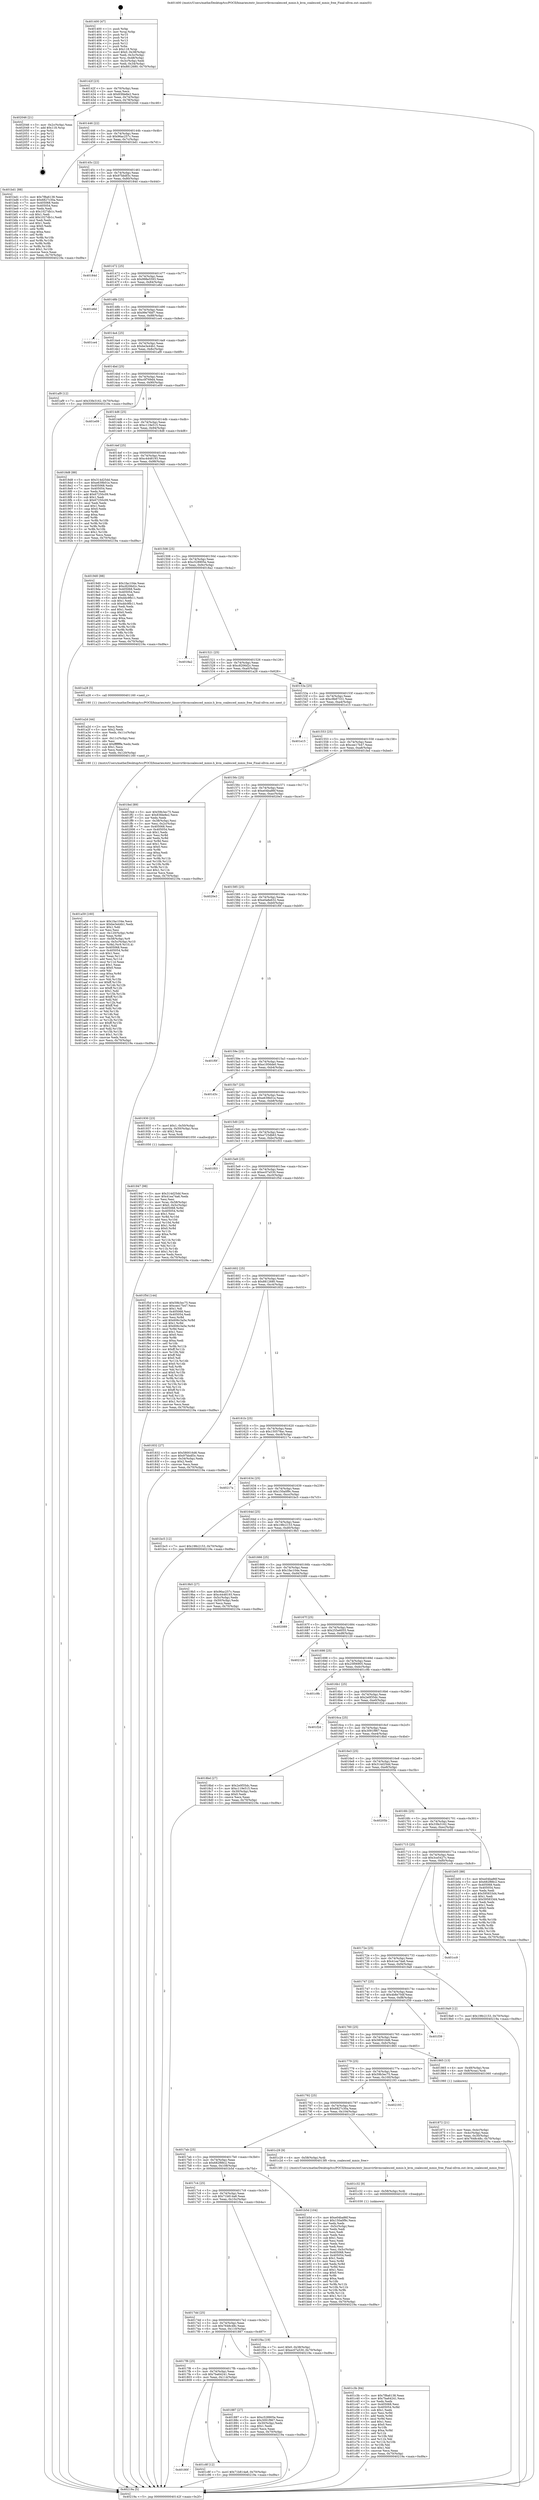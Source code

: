 digraph "0x401400" {
  label = "0x401400 (/mnt/c/Users/mathe/Desktop/tcc/POCII/binaries/extr_linuxvirtkvmcoalesced_mmio.h_kvm_coalesced_mmio_free_Final-ollvm.out::main(0))"
  labelloc = "t"
  node[shape=record]

  Entry [label="",width=0.3,height=0.3,shape=circle,fillcolor=black,style=filled]
  "0x40142f" [label="{
     0x40142f [23]\l
     | [instrs]\l
     &nbsp;&nbsp;0x40142f \<+3\>: mov -0x70(%rbp),%eax\l
     &nbsp;&nbsp;0x401432 \<+2\>: mov %eax,%ecx\l
     &nbsp;&nbsp;0x401434 \<+6\>: sub $0x83fde8e2,%ecx\l
     &nbsp;&nbsp;0x40143a \<+3\>: mov %eax,-0x74(%rbp)\l
     &nbsp;&nbsp;0x40143d \<+3\>: mov %ecx,-0x78(%rbp)\l
     &nbsp;&nbsp;0x401440 \<+6\>: je 0000000000402046 \<main+0xc46\>\l
  }"]
  "0x402046" [label="{
     0x402046 [21]\l
     | [instrs]\l
     &nbsp;&nbsp;0x402046 \<+3\>: mov -0x2c(%rbp),%eax\l
     &nbsp;&nbsp;0x402049 \<+7\>: add $0x118,%rsp\l
     &nbsp;&nbsp;0x402050 \<+1\>: pop %rbx\l
     &nbsp;&nbsp;0x402051 \<+2\>: pop %r12\l
     &nbsp;&nbsp;0x402053 \<+2\>: pop %r13\l
     &nbsp;&nbsp;0x402055 \<+2\>: pop %r14\l
     &nbsp;&nbsp;0x402057 \<+2\>: pop %r15\l
     &nbsp;&nbsp;0x402059 \<+1\>: pop %rbp\l
     &nbsp;&nbsp;0x40205a \<+1\>: ret\l
  }"]
  "0x401446" [label="{
     0x401446 [22]\l
     | [instrs]\l
     &nbsp;&nbsp;0x401446 \<+5\>: jmp 000000000040144b \<main+0x4b\>\l
     &nbsp;&nbsp;0x40144b \<+3\>: mov -0x74(%rbp),%eax\l
     &nbsp;&nbsp;0x40144e \<+5\>: sub $0x96ac257c,%eax\l
     &nbsp;&nbsp;0x401453 \<+3\>: mov %eax,-0x7c(%rbp)\l
     &nbsp;&nbsp;0x401456 \<+6\>: je 0000000000401bd1 \<main+0x7d1\>\l
  }"]
  Exit [label="",width=0.3,height=0.3,shape=circle,fillcolor=black,style=filled,peripheries=2]
  "0x401bd1" [label="{
     0x401bd1 [88]\l
     | [instrs]\l
     &nbsp;&nbsp;0x401bd1 \<+5\>: mov $0x7f8a6138,%eax\l
     &nbsp;&nbsp;0x401bd6 \<+5\>: mov $0x6827c30a,%ecx\l
     &nbsp;&nbsp;0x401bdb \<+7\>: mov 0x405068,%edx\l
     &nbsp;&nbsp;0x401be2 \<+7\>: mov 0x405054,%esi\l
     &nbsp;&nbsp;0x401be9 \<+2\>: mov %edx,%edi\l
     &nbsp;&nbsp;0x401beb \<+6\>: sub $0x1027db1c,%edi\l
     &nbsp;&nbsp;0x401bf1 \<+3\>: sub $0x1,%edi\l
     &nbsp;&nbsp;0x401bf4 \<+6\>: add $0x1027db1c,%edi\l
     &nbsp;&nbsp;0x401bfa \<+3\>: imul %edi,%edx\l
     &nbsp;&nbsp;0x401bfd \<+3\>: and $0x1,%edx\l
     &nbsp;&nbsp;0x401c00 \<+3\>: cmp $0x0,%edx\l
     &nbsp;&nbsp;0x401c03 \<+4\>: sete %r8b\l
     &nbsp;&nbsp;0x401c07 \<+3\>: cmp $0xa,%esi\l
     &nbsp;&nbsp;0x401c0a \<+4\>: setl %r9b\l
     &nbsp;&nbsp;0x401c0e \<+3\>: mov %r8b,%r10b\l
     &nbsp;&nbsp;0x401c11 \<+3\>: and %r9b,%r10b\l
     &nbsp;&nbsp;0x401c14 \<+3\>: xor %r9b,%r8b\l
     &nbsp;&nbsp;0x401c17 \<+3\>: or %r8b,%r10b\l
     &nbsp;&nbsp;0x401c1a \<+4\>: test $0x1,%r10b\l
     &nbsp;&nbsp;0x401c1e \<+3\>: cmovne %ecx,%eax\l
     &nbsp;&nbsp;0x401c21 \<+3\>: mov %eax,-0x70(%rbp)\l
     &nbsp;&nbsp;0x401c24 \<+5\>: jmp 000000000040219a \<main+0xd9a\>\l
  }"]
  "0x40145c" [label="{
     0x40145c [22]\l
     | [instrs]\l
     &nbsp;&nbsp;0x40145c \<+5\>: jmp 0000000000401461 \<main+0x61\>\l
     &nbsp;&nbsp;0x401461 \<+3\>: mov -0x74(%rbp),%eax\l
     &nbsp;&nbsp;0x401464 \<+5\>: sub $0x97bbdf3c,%eax\l
     &nbsp;&nbsp;0x401469 \<+3\>: mov %eax,-0x80(%rbp)\l
     &nbsp;&nbsp;0x40146c \<+6\>: je 000000000040184d \<main+0x44d\>\l
  }"]
  "0x40180f" [label="{
     0x40180f\l
  }", style=dashed]
  "0x40184d" [label="{
     0x40184d\l
  }", style=dashed]
  "0x401472" [label="{
     0x401472 [25]\l
     | [instrs]\l
     &nbsp;&nbsp;0x401472 \<+5\>: jmp 0000000000401477 \<main+0x77\>\l
     &nbsp;&nbsp;0x401477 \<+3\>: mov -0x74(%rbp),%eax\l
     &nbsp;&nbsp;0x40147a \<+5\>: sub $0x998e5593,%eax\l
     &nbsp;&nbsp;0x40147f \<+6\>: mov %eax,-0x84(%rbp)\l
     &nbsp;&nbsp;0x401485 \<+6\>: je 0000000000401e6d \<main+0xa6d\>\l
  }"]
  "0x401c8f" [label="{
     0x401c8f [12]\l
     | [instrs]\l
     &nbsp;&nbsp;0x401c8f \<+7\>: movl $0x71b814a8,-0x70(%rbp)\l
     &nbsp;&nbsp;0x401c96 \<+5\>: jmp 000000000040219a \<main+0xd9a\>\l
  }"]
  "0x401e6d" [label="{
     0x401e6d\l
  }", style=dashed]
  "0x40148b" [label="{
     0x40148b [25]\l
     | [instrs]\l
     &nbsp;&nbsp;0x40148b \<+5\>: jmp 0000000000401490 \<main+0x90\>\l
     &nbsp;&nbsp;0x401490 \<+3\>: mov -0x74(%rbp),%eax\l
     &nbsp;&nbsp;0x401493 \<+5\>: sub $0x99e76bf7,%eax\l
     &nbsp;&nbsp;0x401498 \<+6\>: mov %eax,-0x88(%rbp)\l
     &nbsp;&nbsp;0x40149e \<+6\>: je 0000000000401ce4 \<main+0x8e4\>\l
  }"]
  "0x401c3b" [label="{
     0x401c3b [84]\l
     | [instrs]\l
     &nbsp;&nbsp;0x401c3b \<+5\>: mov $0x7f8a6138,%eax\l
     &nbsp;&nbsp;0x401c40 \<+5\>: mov $0x7ba64241,%ecx\l
     &nbsp;&nbsp;0x401c45 \<+2\>: xor %edx,%edx\l
     &nbsp;&nbsp;0x401c47 \<+7\>: mov 0x405068,%esi\l
     &nbsp;&nbsp;0x401c4e \<+8\>: mov 0x405054,%r8d\l
     &nbsp;&nbsp;0x401c56 \<+3\>: sub $0x1,%edx\l
     &nbsp;&nbsp;0x401c59 \<+3\>: mov %esi,%r9d\l
     &nbsp;&nbsp;0x401c5c \<+3\>: add %edx,%r9d\l
     &nbsp;&nbsp;0x401c5f \<+4\>: imul %r9d,%esi\l
     &nbsp;&nbsp;0x401c63 \<+3\>: and $0x1,%esi\l
     &nbsp;&nbsp;0x401c66 \<+3\>: cmp $0x0,%esi\l
     &nbsp;&nbsp;0x401c69 \<+4\>: sete %r10b\l
     &nbsp;&nbsp;0x401c6d \<+4\>: cmp $0xa,%r8d\l
     &nbsp;&nbsp;0x401c71 \<+4\>: setl %r11b\l
     &nbsp;&nbsp;0x401c75 \<+3\>: mov %r10b,%bl\l
     &nbsp;&nbsp;0x401c78 \<+3\>: and %r11b,%bl\l
     &nbsp;&nbsp;0x401c7b \<+3\>: xor %r11b,%r10b\l
     &nbsp;&nbsp;0x401c7e \<+3\>: or %r10b,%bl\l
     &nbsp;&nbsp;0x401c81 \<+3\>: test $0x1,%bl\l
     &nbsp;&nbsp;0x401c84 \<+3\>: cmovne %ecx,%eax\l
     &nbsp;&nbsp;0x401c87 \<+3\>: mov %eax,-0x70(%rbp)\l
     &nbsp;&nbsp;0x401c8a \<+5\>: jmp 000000000040219a \<main+0xd9a\>\l
  }"]
  "0x401ce4" [label="{
     0x401ce4\l
  }", style=dashed]
  "0x4014a4" [label="{
     0x4014a4 [25]\l
     | [instrs]\l
     &nbsp;&nbsp;0x4014a4 \<+5\>: jmp 00000000004014a9 \<main+0xa9\>\l
     &nbsp;&nbsp;0x4014a9 \<+3\>: mov -0x74(%rbp),%eax\l
     &nbsp;&nbsp;0x4014ac \<+5\>: sub $0xbe3e44b1,%eax\l
     &nbsp;&nbsp;0x4014b1 \<+6\>: mov %eax,-0x8c(%rbp)\l
     &nbsp;&nbsp;0x4014b7 \<+6\>: je 0000000000401af9 \<main+0x6f9\>\l
  }"]
  "0x401c32" [label="{
     0x401c32 [9]\l
     | [instrs]\l
     &nbsp;&nbsp;0x401c32 \<+4\>: mov -0x58(%rbp),%rdi\l
     &nbsp;&nbsp;0x401c36 \<+5\>: call 0000000000401030 \<free@plt\>\l
     | [calls]\l
     &nbsp;&nbsp;0x401030 \{1\} (unknown)\l
  }"]
  "0x401af9" [label="{
     0x401af9 [12]\l
     | [instrs]\l
     &nbsp;&nbsp;0x401af9 \<+7\>: movl $0x33fe3162,-0x70(%rbp)\l
     &nbsp;&nbsp;0x401b00 \<+5\>: jmp 000000000040219a \<main+0xd9a\>\l
  }"]
  "0x4014bd" [label="{
     0x4014bd [25]\l
     | [instrs]\l
     &nbsp;&nbsp;0x4014bd \<+5\>: jmp 00000000004014c2 \<main+0xc2\>\l
     &nbsp;&nbsp;0x4014c2 \<+3\>: mov -0x74(%rbp),%eax\l
     &nbsp;&nbsp;0x4014c5 \<+5\>: sub $0xc0f769d4,%eax\l
     &nbsp;&nbsp;0x4014ca \<+6\>: mov %eax,-0x90(%rbp)\l
     &nbsp;&nbsp;0x4014d0 \<+6\>: je 0000000000401e09 \<main+0xa09\>\l
  }"]
  "0x401a59" [label="{
     0x401a59 [160]\l
     | [instrs]\l
     &nbsp;&nbsp;0x401a59 \<+5\>: mov $0x1fac104e,%ecx\l
     &nbsp;&nbsp;0x401a5e \<+5\>: mov $0xbe3e44b1,%edx\l
     &nbsp;&nbsp;0x401a63 \<+3\>: mov $0x1,%dil\l
     &nbsp;&nbsp;0x401a66 \<+2\>: xor %esi,%esi\l
     &nbsp;&nbsp;0x401a68 \<+7\>: mov -0x120(%rbp),%r8d\l
     &nbsp;&nbsp;0x401a6f \<+4\>: imul %eax,%r8d\l
     &nbsp;&nbsp;0x401a73 \<+4\>: mov -0x58(%rbp),%r9\l
     &nbsp;&nbsp;0x401a77 \<+4\>: movslq -0x5c(%rbp),%r10\l
     &nbsp;&nbsp;0x401a7b \<+4\>: mov %r8d,(%r9,%r10,4)\l
     &nbsp;&nbsp;0x401a7f \<+7\>: mov 0x405068,%eax\l
     &nbsp;&nbsp;0x401a86 \<+8\>: mov 0x405054,%r8d\l
     &nbsp;&nbsp;0x401a8e \<+3\>: sub $0x1,%esi\l
     &nbsp;&nbsp;0x401a91 \<+3\>: mov %eax,%r11d\l
     &nbsp;&nbsp;0x401a94 \<+3\>: add %esi,%r11d\l
     &nbsp;&nbsp;0x401a97 \<+4\>: imul %r11d,%eax\l
     &nbsp;&nbsp;0x401a9b \<+3\>: and $0x1,%eax\l
     &nbsp;&nbsp;0x401a9e \<+3\>: cmp $0x0,%eax\l
     &nbsp;&nbsp;0x401aa1 \<+3\>: sete %bl\l
     &nbsp;&nbsp;0x401aa4 \<+4\>: cmp $0xa,%r8d\l
     &nbsp;&nbsp;0x401aa8 \<+4\>: setl %r14b\l
     &nbsp;&nbsp;0x401aac \<+3\>: mov %bl,%r15b\l
     &nbsp;&nbsp;0x401aaf \<+4\>: xor $0xff,%r15b\l
     &nbsp;&nbsp;0x401ab3 \<+3\>: mov %r14b,%r12b\l
     &nbsp;&nbsp;0x401ab6 \<+4\>: xor $0xff,%r12b\l
     &nbsp;&nbsp;0x401aba \<+4\>: xor $0x1,%dil\l
     &nbsp;&nbsp;0x401abe \<+3\>: mov %r15b,%r13b\l
     &nbsp;&nbsp;0x401ac1 \<+4\>: and $0xff,%r13b\l
     &nbsp;&nbsp;0x401ac5 \<+3\>: and %dil,%bl\l
     &nbsp;&nbsp;0x401ac8 \<+3\>: mov %r12b,%al\l
     &nbsp;&nbsp;0x401acb \<+2\>: and $0xff,%al\l
     &nbsp;&nbsp;0x401acd \<+3\>: and %dil,%r14b\l
     &nbsp;&nbsp;0x401ad0 \<+3\>: or %bl,%r13b\l
     &nbsp;&nbsp;0x401ad3 \<+3\>: or %r14b,%al\l
     &nbsp;&nbsp;0x401ad6 \<+3\>: xor %al,%r13b\l
     &nbsp;&nbsp;0x401ad9 \<+3\>: or %r12b,%r15b\l
     &nbsp;&nbsp;0x401adc \<+4\>: xor $0xff,%r15b\l
     &nbsp;&nbsp;0x401ae0 \<+4\>: or $0x1,%dil\l
     &nbsp;&nbsp;0x401ae4 \<+3\>: and %dil,%r15b\l
     &nbsp;&nbsp;0x401ae7 \<+3\>: or %r15b,%r13b\l
     &nbsp;&nbsp;0x401aea \<+4\>: test $0x1,%r13b\l
     &nbsp;&nbsp;0x401aee \<+3\>: cmovne %edx,%ecx\l
     &nbsp;&nbsp;0x401af1 \<+3\>: mov %ecx,-0x70(%rbp)\l
     &nbsp;&nbsp;0x401af4 \<+5\>: jmp 000000000040219a \<main+0xd9a\>\l
  }"]
  "0x401e09" [label="{
     0x401e09\l
  }", style=dashed]
  "0x4014d6" [label="{
     0x4014d6 [25]\l
     | [instrs]\l
     &nbsp;&nbsp;0x4014d6 \<+5\>: jmp 00000000004014db \<main+0xdb\>\l
     &nbsp;&nbsp;0x4014db \<+3\>: mov -0x74(%rbp),%eax\l
     &nbsp;&nbsp;0x4014de \<+5\>: sub $0xc119e515,%eax\l
     &nbsp;&nbsp;0x4014e3 \<+6\>: mov %eax,-0x94(%rbp)\l
     &nbsp;&nbsp;0x4014e9 \<+6\>: je 00000000004018d8 \<main+0x4d8\>\l
  }"]
  "0x401a2d" [label="{
     0x401a2d [44]\l
     | [instrs]\l
     &nbsp;&nbsp;0x401a2d \<+2\>: xor %ecx,%ecx\l
     &nbsp;&nbsp;0x401a2f \<+5\>: mov $0x2,%edx\l
     &nbsp;&nbsp;0x401a34 \<+6\>: mov %edx,-0x11c(%rbp)\l
     &nbsp;&nbsp;0x401a3a \<+1\>: cltd\l
     &nbsp;&nbsp;0x401a3b \<+6\>: mov -0x11c(%rbp),%esi\l
     &nbsp;&nbsp;0x401a41 \<+2\>: idiv %esi\l
     &nbsp;&nbsp;0x401a43 \<+6\>: imul $0xfffffffe,%edx,%edx\l
     &nbsp;&nbsp;0x401a49 \<+3\>: sub $0x1,%ecx\l
     &nbsp;&nbsp;0x401a4c \<+2\>: sub %ecx,%edx\l
     &nbsp;&nbsp;0x401a4e \<+6\>: mov %edx,-0x120(%rbp)\l
     &nbsp;&nbsp;0x401a54 \<+5\>: call 0000000000401160 \<next_i\>\l
     | [calls]\l
     &nbsp;&nbsp;0x401160 \{1\} (/mnt/c/Users/mathe/Desktop/tcc/POCII/binaries/extr_linuxvirtkvmcoalesced_mmio.h_kvm_coalesced_mmio_free_Final-ollvm.out::next_i)\l
  }"]
  "0x4018d8" [label="{
     0x4018d8 [88]\l
     | [instrs]\l
     &nbsp;&nbsp;0x4018d8 \<+5\>: mov $0x314d25dd,%eax\l
     &nbsp;&nbsp;0x4018dd \<+5\>: mov $0xe639b01e,%ecx\l
     &nbsp;&nbsp;0x4018e2 \<+7\>: mov 0x405068,%edx\l
     &nbsp;&nbsp;0x4018e9 \<+7\>: mov 0x405054,%esi\l
     &nbsp;&nbsp;0x4018f0 \<+2\>: mov %edx,%edi\l
     &nbsp;&nbsp;0x4018f2 \<+6\>: add $0x67250c09,%edi\l
     &nbsp;&nbsp;0x4018f8 \<+3\>: sub $0x1,%edi\l
     &nbsp;&nbsp;0x4018fb \<+6\>: sub $0x67250c09,%edi\l
     &nbsp;&nbsp;0x401901 \<+3\>: imul %edi,%edx\l
     &nbsp;&nbsp;0x401904 \<+3\>: and $0x1,%edx\l
     &nbsp;&nbsp;0x401907 \<+3\>: cmp $0x0,%edx\l
     &nbsp;&nbsp;0x40190a \<+4\>: sete %r8b\l
     &nbsp;&nbsp;0x40190e \<+3\>: cmp $0xa,%esi\l
     &nbsp;&nbsp;0x401911 \<+4\>: setl %r9b\l
     &nbsp;&nbsp;0x401915 \<+3\>: mov %r8b,%r10b\l
     &nbsp;&nbsp;0x401918 \<+3\>: and %r9b,%r10b\l
     &nbsp;&nbsp;0x40191b \<+3\>: xor %r9b,%r8b\l
     &nbsp;&nbsp;0x40191e \<+3\>: or %r8b,%r10b\l
     &nbsp;&nbsp;0x401921 \<+4\>: test $0x1,%r10b\l
     &nbsp;&nbsp;0x401925 \<+3\>: cmovne %ecx,%eax\l
     &nbsp;&nbsp;0x401928 \<+3\>: mov %eax,-0x70(%rbp)\l
     &nbsp;&nbsp;0x40192b \<+5\>: jmp 000000000040219a \<main+0xd9a\>\l
  }"]
  "0x4014ef" [label="{
     0x4014ef [25]\l
     | [instrs]\l
     &nbsp;&nbsp;0x4014ef \<+5\>: jmp 00000000004014f4 \<main+0xf4\>\l
     &nbsp;&nbsp;0x4014f4 \<+3\>: mov -0x74(%rbp),%eax\l
     &nbsp;&nbsp;0x4014f7 \<+5\>: sub $0xc4448193,%eax\l
     &nbsp;&nbsp;0x4014fc \<+6\>: mov %eax,-0x98(%rbp)\l
     &nbsp;&nbsp;0x401502 \<+6\>: je 00000000004019d0 \<main+0x5d0\>\l
  }"]
  "0x401947" [label="{
     0x401947 [98]\l
     | [instrs]\l
     &nbsp;&nbsp;0x401947 \<+5\>: mov $0x314d25dd,%ecx\l
     &nbsp;&nbsp;0x40194c \<+5\>: mov $0x41ea74a6,%edx\l
     &nbsp;&nbsp;0x401951 \<+2\>: xor %esi,%esi\l
     &nbsp;&nbsp;0x401953 \<+4\>: mov %rax,-0x58(%rbp)\l
     &nbsp;&nbsp;0x401957 \<+7\>: movl $0x0,-0x5c(%rbp)\l
     &nbsp;&nbsp;0x40195e \<+8\>: mov 0x405068,%r8d\l
     &nbsp;&nbsp;0x401966 \<+8\>: mov 0x405054,%r9d\l
     &nbsp;&nbsp;0x40196e \<+3\>: sub $0x1,%esi\l
     &nbsp;&nbsp;0x401971 \<+3\>: mov %r8d,%r10d\l
     &nbsp;&nbsp;0x401974 \<+3\>: add %esi,%r10d\l
     &nbsp;&nbsp;0x401977 \<+4\>: imul %r10d,%r8d\l
     &nbsp;&nbsp;0x40197b \<+4\>: and $0x1,%r8d\l
     &nbsp;&nbsp;0x40197f \<+4\>: cmp $0x0,%r8d\l
     &nbsp;&nbsp;0x401983 \<+4\>: sete %r11b\l
     &nbsp;&nbsp;0x401987 \<+4\>: cmp $0xa,%r9d\l
     &nbsp;&nbsp;0x40198b \<+3\>: setl %bl\l
     &nbsp;&nbsp;0x40198e \<+3\>: mov %r11b,%r14b\l
     &nbsp;&nbsp;0x401991 \<+3\>: and %bl,%r14b\l
     &nbsp;&nbsp;0x401994 \<+3\>: xor %bl,%r11b\l
     &nbsp;&nbsp;0x401997 \<+3\>: or %r11b,%r14b\l
     &nbsp;&nbsp;0x40199a \<+4\>: test $0x1,%r14b\l
     &nbsp;&nbsp;0x40199e \<+3\>: cmovne %edx,%ecx\l
     &nbsp;&nbsp;0x4019a1 \<+3\>: mov %ecx,-0x70(%rbp)\l
     &nbsp;&nbsp;0x4019a4 \<+5\>: jmp 000000000040219a \<main+0xd9a\>\l
  }"]
  "0x4019d0" [label="{
     0x4019d0 [88]\l
     | [instrs]\l
     &nbsp;&nbsp;0x4019d0 \<+5\>: mov $0x1fac104e,%eax\l
     &nbsp;&nbsp;0x4019d5 \<+5\>: mov $0xc8206d2c,%ecx\l
     &nbsp;&nbsp;0x4019da \<+7\>: mov 0x405068,%edx\l
     &nbsp;&nbsp;0x4019e1 \<+7\>: mov 0x405054,%esi\l
     &nbsp;&nbsp;0x4019e8 \<+2\>: mov %edx,%edi\l
     &nbsp;&nbsp;0x4019ea \<+6\>: add $0xddc9fb11,%edi\l
     &nbsp;&nbsp;0x4019f0 \<+3\>: sub $0x1,%edi\l
     &nbsp;&nbsp;0x4019f3 \<+6\>: sub $0xddc9fb11,%edi\l
     &nbsp;&nbsp;0x4019f9 \<+3\>: imul %edi,%edx\l
     &nbsp;&nbsp;0x4019fc \<+3\>: and $0x1,%edx\l
     &nbsp;&nbsp;0x4019ff \<+3\>: cmp $0x0,%edx\l
     &nbsp;&nbsp;0x401a02 \<+4\>: sete %r8b\l
     &nbsp;&nbsp;0x401a06 \<+3\>: cmp $0xa,%esi\l
     &nbsp;&nbsp;0x401a09 \<+4\>: setl %r9b\l
     &nbsp;&nbsp;0x401a0d \<+3\>: mov %r8b,%r10b\l
     &nbsp;&nbsp;0x401a10 \<+3\>: and %r9b,%r10b\l
     &nbsp;&nbsp;0x401a13 \<+3\>: xor %r9b,%r8b\l
     &nbsp;&nbsp;0x401a16 \<+3\>: or %r8b,%r10b\l
     &nbsp;&nbsp;0x401a19 \<+4\>: test $0x1,%r10b\l
     &nbsp;&nbsp;0x401a1d \<+3\>: cmovne %ecx,%eax\l
     &nbsp;&nbsp;0x401a20 \<+3\>: mov %eax,-0x70(%rbp)\l
     &nbsp;&nbsp;0x401a23 \<+5\>: jmp 000000000040219a \<main+0xd9a\>\l
  }"]
  "0x401508" [label="{
     0x401508 [25]\l
     | [instrs]\l
     &nbsp;&nbsp;0x401508 \<+5\>: jmp 000000000040150d \<main+0x10d\>\l
     &nbsp;&nbsp;0x40150d \<+3\>: mov -0x74(%rbp),%eax\l
     &nbsp;&nbsp;0x401510 \<+5\>: sub $0xc528905e,%eax\l
     &nbsp;&nbsp;0x401515 \<+6\>: mov %eax,-0x9c(%rbp)\l
     &nbsp;&nbsp;0x40151b \<+6\>: je 00000000004018a2 \<main+0x4a2\>\l
  }"]
  "0x4017f6" [label="{
     0x4017f6 [25]\l
     | [instrs]\l
     &nbsp;&nbsp;0x4017f6 \<+5\>: jmp 00000000004017fb \<main+0x3fb\>\l
     &nbsp;&nbsp;0x4017fb \<+3\>: mov -0x74(%rbp),%eax\l
     &nbsp;&nbsp;0x4017fe \<+5\>: sub $0x7ba64241,%eax\l
     &nbsp;&nbsp;0x401803 \<+6\>: mov %eax,-0x114(%rbp)\l
     &nbsp;&nbsp;0x401809 \<+6\>: je 0000000000401c8f \<main+0x88f\>\l
  }"]
  "0x4018a2" [label="{
     0x4018a2\l
  }", style=dashed]
  "0x401521" [label="{
     0x401521 [25]\l
     | [instrs]\l
     &nbsp;&nbsp;0x401521 \<+5\>: jmp 0000000000401526 \<main+0x126\>\l
     &nbsp;&nbsp;0x401526 \<+3\>: mov -0x74(%rbp),%eax\l
     &nbsp;&nbsp;0x401529 \<+5\>: sub $0xc8206d2c,%eax\l
     &nbsp;&nbsp;0x40152e \<+6\>: mov %eax,-0xa0(%rbp)\l
     &nbsp;&nbsp;0x401534 \<+6\>: je 0000000000401a28 \<main+0x628\>\l
  }"]
  "0x401887" [label="{
     0x401887 [27]\l
     | [instrs]\l
     &nbsp;&nbsp;0x401887 \<+5\>: mov $0xc528905e,%eax\l
     &nbsp;&nbsp;0x40188c \<+5\>: mov $0x3091f967,%ecx\l
     &nbsp;&nbsp;0x401891 \<+3\>: mov -0x30(%rbp),%edx\l
     &nbsp;&nbsp;0x401894 \<+3\>: cmp $0x1,%edx\l
     &nbsp;&nbsp;0x401897 \<+3\>: cmovl %ecx,%eax\l
     &nbsp;&nbsp;0x40189a \<+3\>: mov %eax,-0x70(%rbp)\l
     &nbsp;&nbsp;0x40189d \<+5\>: jmp 000000000040219a \<main+0xd9a\>\l
  }"]
  "0x401a28" [label="{
     0x401a28 [5]\l
     | [instrs]\l
     &nbsp;&nbsp;0x401a28 \<+5\>: call 0000000000401160 \<next_i\>\l
     | [calls]\l
     &nbsp;&nbsp;0x401160 \{1\} (/mnt/c/Users/mathe/Desktop/tcc/POCII/binaries/extr_linuxvirtkvmcoalesced_mmio.h_kvm_coalesced_mmio_free_Final-ollvm.out::next_i)\l
  }"]
  "0x40153a" [label="{
     0x40153a [25]\l
     | [instrs]\l
     &nbsp;&nbsp;0x40153a \<+5\>: jmp 000000000040153f \<main+0x13f\>\l
     &nbsp;&nbsp;0x40153f \<+3\>: mov -0x74(%rbp),%eax\l
     &nbsp;&nbsp;0x401542 \<+5\>: sub $0xc9b87331,%eax\l
     &nbsp;&nbsp;0x401547 \<+6\>: mov %eax,-0xa4(%rbp)\l
     &nbsp;&nbsp;0x40154d \<+6\>: je 0000000000401e15 \<main+0xa15\>\l
  }"]
  "0x4017dd" [label="{
     0x4017dd [25]\l
     | [instrs]\l
     &nbsp;&nbsp;0x4017dd \<+5\>: jmp 00000000004017e2 \<main+0x3e2\>\l
     &nbsp;&nbsp;0x4017e2 \<+3\>: mov -0x74(%rbp),%eax\l
     &nbsp;&nbsp;0x4017e5 \<+5\>: sub $0x7648c48c,%eax\l
     &nbsp;&nbsp;0x4017ea \<+6\>: mov %eax,-0x110(%rbp)\l
     &nbsp;&nbsp;0x4017f0 \<+6\>: je 0000000000401887 \<main+0x487\>\l
  }"]
  "0x401e15" [label="{
     0x401e15\l
  }", style=dashed]
  "0x401553" [label="{
     0x401553 [25]\l
     | [instrs]\l
     &nbsp;&nbsp;0x401553 \<+5\>: jmp 0000000000401558 \<main+0x158\>\l
     &nbsp;&nbsp;0x401558 \<+3\>: mov -0x74(%rbp),%eax\l
     &nbsp;&nbsp;0x40155b \<+5\>: sub $0xcee17b47,%eax\l
     &nbsp;&nbsp;0x401560 \<+6\>: mov %eax,-0xa8(%rbp)\l
     &nbsp;&nbsp;0x401566 \<+6\>: je 0000000000401fed \<main+0xbed\>\l
  }"]
  "0x401f4a" [label="{
     0x401f4a [19]\l
     | [instrs]\l
     &nbsp;&nbsp;0x401f4a \<+7\>: movl $0x0,-0x38(%rbp)\l
     &nbsp;&nbsp;0x401f51 \<+7\>: movl $0xec07a530,-0x70(%rbp)\l
     &nbsp;&nbsp;0x401f58 \<+5\>: jmp 000000000040219a \<main+0xd9a\>\l
  }"]
  "0x401fed" [label="{
     0x401fed [89]\l
     | [instrs]\l
     &nbsp;&nbsp;0x401fed \<+5\>: mov $0x59b3ec75,%eax\l
     &nbsp;&nbsp;0x401ff2 \<+5\>: mov $0x83fde8e2,%ecx\l
     &nbsp;&nbsp;0x401ff7 \<+2\>: xor %edx,%edx\l
     &nbsp;&nbsp;0x401ff9 \<+3\>: mov -0x38(%rbp),%esi\l
     &nbsp;&nbsp;0x401ffc \<+3\>: mov %esi,-0x2c(%rbp)\l
     &nbsp;&nbsp;0x401fff \<+7\>: mov 0x405068,%esi\l
     &nbsp;&nbsp;0x402006 \<+7\>: mov 0x405054,%edi\l
     &nbsp;&nbsp;0x40200d \<+3\>: sub $0x1,%edx\l
     &nbsp;&nbsp;0x402010 \<+3\>: mov %esi,%r8d\l
     &nbsp;&nbsp;0x402013 \<+3\>: add %edx,%r8d\l
     &nbsp;&nbsp;0x402016 \<+4\>: imul %r8d,%esi\l
     &nbsp;&nbsp;0x40201a \<+3\>: and $0x1,%esi\l
     &nbsp;&nbsp;0x40201d \<+3\>: cmp $0x0,%esi\l
     &nbsp;&nbsp;0x402020 \<+4\>: sete %r9b\l
     &nbsp;&nbsp;0x402024 \<+3\>: cmp $0xa,%edi\l
     &nbsp;&nbsp;0x402027 \<+4\>: setl %r10b\l
     &nbsp;&nbsp;0x40202b \<+3\>: mov %r9b,%r11b\l
     &nbsp;&nbsp;0x40202e \<+3\>: and %r10b,%r11b\l
     &nbsp;&nbsp;0x402031 \<+3\>: xor %r10b,%r9b\l
     &nbsp;&nbsp;0x402034 \<+3\>: or %r9b,%r11b\l
     &nbsp;&nbsp;0x402037 \<+4\>: test $0x1,%r11b\l
     &nbsp;&nbsp;0x40203b \<+3\>: cmovne %ecx,%eax\l
     &nbsp;&nbsp;0x40203e \<+3\>: mov %eax,-0x70(%rbp)\l
     &nbsp;&nbsp;0x402041 \<+5\>: jmp 000000000040219a \<main+0xd9a\>\l
  }"]
  "0x40156c" [label="{
     0x40156c [25]\l
     | [instrs]\l
     &nbsp;&nbsp;0x40156c \<+5\>: jmp 0000000000401571 \<main+0x171\>\l
     &nbsp;&nbsp;0x401571 \<+3\>: mov -0x74(%rbp),%eax\l
     &nbsp;&nbsp;0x401574 \<+5\>: sub $0xe04ba86f,%eax\l
     &nbsp;&nbsp;0x401579 \<+6\>: mov %eax,-0xac(%rbp)\l
     &nbsp;&nbsp;0x40157f \<+6\>: je 00000000004020e3 \<main+0xce3\>\l
  }"]
  "0x4017c4" [label="{
     0x4017c4 [25]\l
     | [instrs]\l
     &nbsp;&nbsp;0x4017c4 \<+5\>: jmp 00000000004017c9 \<main+0x3c9\>\l
     &nbsp;&nbsp;0x4017c9 \<+3\>: mov -0x74(%rbp),%eax\l
     &nbsp;&nbsp;0x4017cc \<+5\>: sub $0x71b814a8,%eax\l
     &nbsp;&nbsp;0x4017d1 \<+6\>: mov %eax,-0x10c(%rbp)\l
     &nbsp;&nbsp;0x4017d7 \<+6\>: je 0000000000401f4a \<main+0xb4a\>\l
  }"]
  "0x4020e3" [label="{
     0x4020e3\l
  }", style=dashed]
  "0x401585" [label="{
     0x401585 [25]\l
     | [instrs]\l
     &nbsp;&nbsp;0x401585 \<+5\>: jmp 000000000040158a \<main+0x18a\>\l
     &nbsp;&nbsp;0x40158a \<+3\>: mov -0x74(%rbp),%eax\l
     &nbsp;&nbsp;0x40158d \<+5\>: sub $0xe0a8e632,%eax\l
     &nbsp;&nbsp;0x401592 \<+6\>: mov %eax,-0xb0(%rbp)\l
     &nbsp;&nbsp;0x401598 \<+6\>: je 0000000000401f0f \<main+0xb0f\>\l
  }"]
  "0x401b5d" [label="{
     0x401b5d [104]\l
     | [instrs]\l
     &nbsp;&nbsp;0x401b5d \<+5\>: mov $0xe04ba86f,%eax\l
     &nbsp;&nbsp;0x401b62 \<+5\>: mov $0x150a0f9c,%ecx\l
     &nbsp;&nbsp;0x401b67 \<+2\>: xor %edx,%edx\l
     &nbsp;&nbsp;0x401b69 \<+3\>: mov -0x5c(%rbp),%esi\l
     &nbsp;&nbsp;0x401b6c \<+2\>: mov %edx,%edi\l
     &nbsp;&nbsp;0x401b6e \<+2\>: sub %esi,%edi\l
     &nbsp;&nbsp;0x401b70 \<+2\>: mov %edx,%esi\l
     &nbsp;&nbsp;0x401b72 \<+3\>: sub $0x1,%esi\l
     &nbsp;&nbsp;0x401b75 \<+2\>: add %esi,%edi\l
     &nbsp;&nbsp;0x401b77 \<+2\>: mov %edx,%esi\l
     &nbsp;&nbsp;0x401b79 \<+2\>: sub %edi,%esi\l
     &nbsp;&nbsp;0x401b7b \<+3\>: mov %esi,-0x5c(%rbp)\l
     &nbsp;&nbsp;0x401b7e \<+7\>: mov 0x405068,%esi\l
     &nbsp;&nbsp;0x401b85 \<+7\>: mov 0x405054,%edi\l
     &nbsp;&nbsp;0x401b8c \<+3\>: sub $0x1,%edx\l
     &nbsp;&nbsp;0x401b8f \<+3\>: mov %esi,%r8d\l
     &nbsp;&nbsp;0x401b92 \<+3\>: add %edx,%r8d\l
     &nbsp;&nbsp;0x401b95 \<+4\>: imul %r8d,%esi\l
     &nbsp;&nbsp;0x401b99 \<+3\>: and $0x1,%esi\l
     &nbsp;&nbsp;0x401b9c \<+3\>: cmp $0x0,%esi\l
     &nbsp;&nbsp;0x401b9f \<+4\>: sete %r9b\l
     &nbsp;&nbsp;0x401ba3 \<+3\>: cmp $0xa,%edi\l
     &nbsp;&nbsp;0x401ba6 \<+4\>: setl %r10b\l
     &nbsp;&nbsp;0x401baa \<+3\>: mov %r9b,%r11b\l
     &nbsp;&nbsp;0x401bad \<+3\>: and %r10b,%r11b\l
     &nbsp;&nbsp;0x401bb0 \<+3\>: xor %r10b,%r9b\l
     &nbsp;&nbsp;0x401bb3 \<+3\>: or %r9b,%r11b\l
     &nbsp;&nbsp;0x401bb6 \<+4\>: test $0x1,%r11b\l
     &nbsp;&nbsp;0x401bba \<+3\>: cmovne %ecx,%eax\l
     &nbsp;&nbsp;0x401bbd \<+3\>: mov %eax,-0x70(%rbp)\l
     &nbsp;&nbsp;0x401bc0 \<+5\>: jmp 000000000040219a \<main+0xd9a\>\l
  }"]
  "0x401f0f" [label="{
     0x401f0f\l
  }", style=dashed]
  "0x40159e" [label="{
     0x40159e [25]\l
     | [instrs]\l
     &nbsp;&nbsp;0x40159e \<+5\>: jmp 00000000004015a3 \<main+0x1a3\>\l
     &nbsp;&nbsp;0x4015a3 \<+3\>: mov -0x74(%rbp),%eax\l
     &nbsp;&nbsp;0x4015a6 \<+5\>: sub $0xe1956de0,%eax\l
     &nbsp;&nbsp;0x4015ab \<+6\>: mov %eax,-0xb4(%rbp)\l
     &nbsp;&nbsp;0x4015b1 \<+6\>: je 0000000000401d3c \<main+0x93c\>\l
  }"]
  "0x4017ab" [label="{
     0x4017ab [25]\l
     | [instrs]\l
     &nbsp;&nbsp;0x4017ab \<+5\>: jmp 00000000004017b0 \<main+0x3b0\>\l
     &nbsp;&nbsp;0x4017b0 \<+3\>: mov -0x74(%rbp),%eax\l
     &nbsp;&nbsp;0x4017b3 \<+5\>: sub $0x682f88c2,%eax\l
     &nbsp;&nbsp;0x4017b8 \<+6\>: mov %eax,-0x108(%rbp)\l
     &nbsp;&nbsp;0x4017be \<+6\>: je 0000000000401b5d \<main+0x75d\>\l
  }"]
  "0x401d3c" [label="{
     0x401d3c\l
  }", style=dashed]
  "0x4015b7" [label="{
     0x4015b7 [25]\l
     | [instrs]\l
     &nbsp;&nbsp;0x4015b7 \<+5\>: jmp 00000000004015bc \<main+0x1bc\>\l
     &nbsp;&nbsp;0x4015bc \<+3\>: mov -0x74(%rbp),%eax\l
     &nbsp;&nbsp;0x4015bf \<+5\>: sub $0xe639b01e,%eax\l
     &nbsp;&nbsp;0x4015c4 \<+6\>: mov %eax,-0xb8(%rbp)\l
     &nbsp;&nbsp;0x4015ca \<+6\>: je 0000000000401930 \<main+0x530\>\l
  }"]
  "0x401c29" [label="{
     0x401c29 [9]\l
     | [instrs]\l
     &nbsp;&nbsp;0x401c29 \<+4\>: mov -0x58(%rbp),%rdi\l
     &nbsp;&nbsp;0x401c2d \<+5\>: call 00000000004013f0 \<kvm_coalesced_mmio_free\>\l
     | [calls]\l
     &nbsp;&nbsp;0x4013f0 \{1\} (/mnt/c/Users/mathe/Desktop/tcc/POCII/binaries/extr_linuxvirtkvmcoalesced_mmio.h_kvm_coalesced_mmio_free_Final-ollvm.out::kvm_coalesced_mmio_free)\l
  }"]
  "0x401930" [label="{
     0x401930 [23]\l
     | [instrs]\l
     &nbsp;&nbsp;0x401930 \<+7\>: movl $0x1,-0x50(%rbp)\l
     &nbsp;&nbsp;0x401937 \<+4\>: movslq -0x50(%rbp),%rax\l
     &nbsp;&nbsp;0x40193b \<+4\>: shl $0x2,%rax\l
     &nbsp;&nbsp;0x40193f \<+3\>: mov %rax,%rdi\l
     &nbsp;&nbsp;0x401942 \<+5\>: call 0000000000401050 \<malloc@plt\>\l
     | [calls]\l
     &nbsp;&nbsp;0x401050 \{1\} (unknown)\l
  }"]
  "0x4015d0" [label="{
     0x4015d0 [25]\l
     | [instrs]\l
     &nbsp;&nbsp;0x4015d0 \<+5\>: jmp 00000000004015d5 \<main+0x1d5\>\l
     &nbsp;&nbsp;0x4015d5 \<+3\>: mov -0x74(%rbp),%eax\l
     &nbsp;&nbsp;0x4015d8 \<+5\>: sub $0xe725db63,%eax\l
     &nbsp;&nbsp;0x4015dd \<+6\>: mov %eax,-0xbc(%rbp)\l
     &nbsp;&nbsp;0x4015e3 \<+6\>: je 0000000000401f03 \<main+0xb03\>\l
  }"]
  "0x401792" [label="{
     0x401792 [25]\l
     | [instrs]\l
     &nbsp;&nbsp;0x401792 \<+5\>: jmp 0000000000401797 \<main+0x397\>\l
     &nbsp;&nbsp;0x401797 \<+3\>: mov -0x74(%rbp),%eax\l
     &nbsp;&nbsp;0x40179a \<+5\>: sub $0x6827c30a,%eax\l
     &nbsp;&nbsp;0x40179f \<+6\>: mov %eax,-0x104(%rbp)\l
     &nbsp;&nbsp;0x4017a5 \<+6\>: je 0000000000401c29 \<main+0x829\>\l
  }"]
  "0x401f03" [label="{
     0x401f03\l
  }", style=dashed]
  "0x4015e9" [label="{
     0x4015e9 [25]\l
     | [instrs]\l
     &nbsp;&nbsp;0x4015e9 \<+5\>: jmp 00000000004015ee \<main+0x1ee\>\l
     &nbsp;&nbsp;0x4015ee \<+3\>: mov -0x74(%rbp),%eax\l
     &nbsp;&nbsp;0x4015f1 \<+5\>: sub $0xec07a530,%eax\l
     &nbsp;&nbsp;0x4015f6 \<+6\>: mov %eax,-0xc0(%rbp)\l
     &nbsp;&nbsp;0x4015fc \<+6\>: je 0000000000401f5d \<main+0xb5d\>\l
  }"]
  "0x402193" [label="{
     0x402193\l
  }", style=dashed]
  "0x401f5d" [label="{
     0x401f5d [144]\l
     | [instrs]\l
     &nbsp;&nbsp;0x401f5d \<+5\>: mov $0x59b3ec75,%eax\l
     &nbsp;&nbsp;0x401f62 \<+5\>: mov $0xcee17b47,%ecx\l
     &nbsp;&nbsp;0x401f67 \<+2\>: mov $0x1,%dl\l
     &nbsp;&nbsp;0x401f69 \<+7\>: mov 0x405068,%esi\l
     &nbsp;&nbsp;0x401f70 \<+7\>: mov 0x405054,%edi\l
     &nbsp;&nbsp;0x401f77 \<+3\>: mov %esi,%r8d\l
     &nbsp;&nbsp;0x401f7a \<+7\>: add $0x606c3a5e,%r8d\l
     &nbsp;&nbsp;0x401f81 \<+4\>: sub $0x1,%r8d\l
     &nbsp;&nbsp;0x401f85 \<+7\>: sub $0x606c3a5e,%r8d\l
     &nbsp;&nbsp;0x401f8c \<+4\>: imul %r8d,%esi\l
     &nbsp;&nbsp;0x401f90 \<+3\>: and $0x1,%esi\l
     &nbsp;&nbsp;0x401f93 \<+3\>: cmp $0x0,%esi\l
     &nbsp;&nbsp;0x401f96 \<+4\>: sete %r9b\l
     &nbsp;&nbsp;0x401f9a \<+3\>: cmp $0xa,%edi\l
     &nbsp;&nbsp;0x401f9d \<+4\>: setl %r10b\l
     &nbsp;&nbsp;0x401fa1 \<+3\>: mov %r9b,%r11b\l
     &nbsp;&nbsp;0x401fa4 \<+4\>: xor $0xff,%r11b\l
     &nbsp;&nbsp;0x401fa8 \<+3\>: mov %r10b,%bl\l
     &nbsp;&nbsp;0x401fab \<+3\>: xor $0xff,%bl\l
     &nbsp;&nbsp;0x401fae \<+3\>: xor $0x0,%dl\l
     &nbsp;&nbsp;0x401fb1 \<+3\>: mov %r11b,%r14b\l
     &nbsp;&nbsp;0x401fb4 \<+4\>: and $0x0,%r14b\l
     &nbsp;&nbsp;0x401fb8 \<+3\>: and %dl,%r9b\l
     &nbsp;&nbsp;0x401fbb \<+3\>: mov %bl,%r15b\l
     &nbsp;&nbsp;0x401fbe \<+4\>: and $0x0,%r15b\l
     &nbsp;&nbsp;0x401fc2 \<+3\>: and %dl,%r10b\l
     &nbsp;&nbsp;0x401fc5 \<+3\>: or %r9b,%r14b\l
     &nbsp;&nbsp;0x401fc8 \<+3\>: or %r10b,%r15b\l
     &nbsp;&nbsp;0x401fcb \<+3\>: xor %r15b,%r14b\l
     &nbsp;&nbsp;0x401fce \<+3\>: or %bl,%r11b\l
     &nbsp;&nbsp;0x401fd1 \<+4\>: xor $0xff,%r11b\l
     &nbsp;&nbsp;0x401fd5 \<+3\>: or $0x0,%dl\l
     &nbsp;&nbsp;0x401fd8 \<+3\>: and %dl,%r11b\l
     &nbsp;&nbsp;0x401fdb \<+3\>: or %r11b,%r14b\l
     &nbsp;&nbsp;0x401fde \<+4\>: test $0x1,%r14b\l
     &nbsp;&nbsp;0x401fe2 \<+3\>: cmovne %ecx,%eax\l
     &nbsp;&nbsp;0x401fe5 \<+3\>: mov %eax,-0x70(%rbp)\l
     &nbsp;&nbsp;0x401fe8 \<+5\>: jmp 000000000040219a \<main+0xd9a\>\l
  }"]
  "0x401602" [label="{
     0x401602 [25]\l
     | [instrs]\l
     &nbsp;&nbsp;0x401602 \<+5\>: jmp 0000000000401607 \<main+0x207\>\l
     &nbsp;&nbsp;0x401607 \<+3\>: mov -0x74(%rbp),%eax\l
     &nbsp;&nbsp;0x40160a \<+5\>: sub $0x8812680,%eax\l
     &nbsp;&nbsp;0x40160f \<+6\>: mov %eax,-0xc4(%rbp)\l
     &nbsp;&nbsp;0x401615 \<+6\>: je 0000000000401832 \<main+0x432\>\l
  }"]
  "0x401872" [label="{
     0x401872 [21]\l
     | [instrs]\l
     &nbsp;&nbsp;0x401872 \<+3\>: mov %eax,-0x4c(%rbp)\l
     &nbsp;&nbsp;0x401875 \<+3\>: mov -0x4c(%rbp),%eax\l
     &nbsp;&nbsp;0x401878 \<+3\>: mov %eax,-0x30(%rbp)\l
     &nbsp;&nbsp;0x40187b \<+7\>: movl $0x7648c48c,-0x70(%rbp)\l
     &nbsp;&nbsp;0x401882 \<+5\>: jmp 000000000040219a \<main+0xd9a\>\l
  }"]
  "0x401832" [label="{
     0x401832 [27]\l
     | [instrs]\l
     &nbsp;&nbsp;0x401832 \<+5\>: mov $0x580016d6,%eax\l
     &nbsp;&nbsp;0x401837 \<+5\>: mov $0x97bbdf3c,%ecx\l
     &nbsp;&nbsp;0x40183c \<+3\>: mov -0x34(%rbp),%edx\l
     &nbsp;&nbsp;0x40183f \<+3\>: cmp $0x2,%edx\l
     &nbsp;&nbsp;0x401842 \<+3\>: cmovne %ecx,%eax\l
     &nbsp;&nbsp;0x401845 \<+3\>: mov %eax,-0x70(%rbp)\l
     &nbsp;&nbsp;0x401848 \<+5\>: jmp 000000000040219a \<main+0xd9a\>\l
  }"]
  "0x40161b" [label="{
     0x40161b [25]\l
     | [instrs]\l
     &nbsp;&nbsp;0x40161b \<+5\>: jmp 0000000000401620 \<main+0x220\>\l
     &nbsp;&nbsp;0x401620 \<+3\>: mov -0x74(%rbp),%eax\l
     &nbsp;&nbsp;0x401623 \<+5\>: sub $0x150578ac,%eax\l
     &nbsp;&nbsp;0x401628 \<+6\>: mov %eax,-0xc8(%rbp)\l
     &nbsp;&nbsp;0x40162e \<+6\>: je 000000000040217a \<main+0xd7a\>\l
  }"]
  "0x40219a" [label="{
     0x40219a [5]\l
     | [instrs]\l
     &nbsp;&nbsp;0x40219a \<+5\>: jmp 000000000040142f \<main+0x2f\>\l
  }"]
  "0x401400" [label="{
     0x401400 [47]\l
     | [instrs]\l
     &nbsp;&nbsp;0x401400 \<+1\>: push %rbp\l
     &nbsp;&nbsp;0x401401 \<+3\>: mov %rsp,%rbp\l
     &nbsp;&nbsp;0x401404 \<+2\>: push %r15\l
     &nbsp;&nbsp;0x401406 \<+2\>: push %r14\l
     &nbsp;&nbsp;0x401408 \<+2\>: push %r13\l
     &nbsp;&nbsp;0x40140a \<+2\>: push %r12\l
     &nbsp;&nbsp;0x40140c \<+1\>: push %rbx\l
     &nbsp;&nbsp;0x40140d \<+7\>: sub $0x118,%rsp\l
     &nbsp;&nbsp;0x401414 \<+7\>: movl $0x0,-0x38(%rbp)\l
     &nbsp;&nbsp;0x40141b \<+3\>: mov %edi,-0x3c(%rbp)\l
     &nbsp;&nbsp;0x40141e \<+4\>: mov %rsi,-0x48(%rbp)\l
     &nbsp;&nbsp;0x401422 \<+3\>: mov -0x3c(%rbp),%edi\l
     &nbsp;&nbsp;0x401425 \<+3\>: mov %edi,-0x34(%rbp)\l
     &nbsp;&nbsp;0x401428 \<+7\>: movl $0x8812680,-0x70(%rbp)\l
  }"]
  "0x401779" [label="{
     0x401779 [25]\l
     | [instrs]\l
     &nbsp;&nbsp;0x401779 \<+5\>: jmp 000000000040177e \<main+0x37e\>\l
     &nbsp;&nbsp;0x40177e \<+3\>: mov -0x74(%rbp),%eax\l
     &nbsp;&nbsp;0x401781 \<+5\>: sub $0x59b3ec75,%eax\l
     &nbsp;&nbsp;0x401786 \<+6\>: mov %eax,-0x100(%rbp)\l
     &nbsp;&nbsp;0x40178c \<+6\>: je 0000000000402193 \<main+0xd93\>\l
  }"]
  "0x40217a" [label="{
     0x40217a\l
  }", style=dashed]
  "0x401634" [label="{
     0x401634 [25]\l
     | [instrs]\l
     &nbsp;&nbsp;0x401634 \<+5\>: jmp 0000000000401639 \<main+0x239\>\l
     &nbsp;&nbsp;0x401639 \<+3\>: mov -0x74(%rbp),%eax\l
     &nbsp;&nbsp;0x40163c \<+5\>: sub $0x150a0f9c,%eax\l
     &nbsp;&nbsp;0x401641 \<+6\>: mov %eax,-0xcc(%rbp)\l
     &nbsp;&nbsp;0x401647 \<+6\>: je 0000000000401bc5 \<main+0x7c5\>\l
  }"]
  "0x401865" [label="{
     0x401865 [13]\l
     | [instrs]\l
     &nbsp;&nbsp;0x401865 \<+4\>: mov -0x48(%rbp),%rax\l
     &nbsp;&nbsp;0x401869 \<+4\>: mov 0x8(%rax),%rdi\l
     &nbsp;&nbsp;0x40186d \<+5\>: call 0000000000401060 \<atoi@plt\>\l
     | [calls]\l
     &nbsp;&nbsp;0x401060 \{1\} (unknown)\l
  }"]
  "0x401bc5" [label="{
     0x401bc5 [12]\l
     | [instrs]\l
     &nbsp;&nbsp;0x401bc5 \<+7\>: movl $0x198c2153,-0x70(%rbp)\l
     &nbsp;&nbsp;0x401bcc \<+5\>: jmp 000000000040219a \<main+0xd9a\>\l
  }"]
  "0x40164d" [label="{
     0x40164d [25]\l
     | [instrs]\l
     &nbsp;&nbsp;0x40164d \<+5\>: jmp 0000000000401652 \<main+0x252\>\l
     &nbsp;&nbsp;0x401652 \<+3\>: mov -0x74(%rbp),%eax\l
     &nbsp;&nbsp;0x401655 \<+5\>: sub $0x198c2153,%eax\l
     &nbsp;&nbsp;0x40165a \<+6\>: mov %eax,-0xd0(%rbp)\l
     &nbsp;&nbsp;0x401660 \<+6\>: je 00000000004019b5 \<main+0x5b5\>\l
  }"]
  "0x401760" [label="{
     0x401760 [25]\l
     | [instrs]\l
     &nbsp;&nbsp;0x401760 \<+5\>: jmp 0000000000401765 \<main+0x365\>\l
     &nbsp;&nbsp;0x401765 \<+3\>: mov -0x74(%rbp),%eax\l
     &nbsp;&nbsp;0x401768 \<+5\>: sub $0x580016d6,%eax\l
     &nbsp;&nbsp;0x40176d \<+6\>: mov %eax,-0xfc(%rbp)\l
     &nbsp;&nbsp;0x401773 \<+6\>: je 0000000000401865 \<main+0x465\>\l
  }"]
  "0x4019b5" [label="{
     0x4019b5 [27]\l
     | [instrs]\l
     &nbsp;&nbsp;0x4019b5 \<+5\>: mov $0x96ac257c,%eax\l
     &nbsp;&nbsp;0x4019ba \<+5\>: mov $0xc4448193,%ecx\l
     &nbsp;&nbsp;0x4019bf \<+3\>: mov -0x5c(%rbp),%edx\l
     &nbsp;&nbsp;0x4019c2 \<+3\>: cmp -0x50(%rbp),%edx\l
     &nbsp;&nbsp;0x4019c5 \<+3\>: cmovl %ecx,%eax\l
     &nbsp;&nbsp;0x4019c8 \<+3\>: mov %eax,-0x70(%rbp)\l
     &nbsp;&nbsp;0x4019cb \<+5\>: jmp 000000000040219a \<main+0xd9a\>\l
  }"]
  "0x401666" [label="{
     0x401666 [25]\l
     | [instrs]\l
     &nbsp;&nbsp;0x401666 \<+5\>: jmp 000000000040166b \<main+0x26b\>\l
     &nbsp;&nbsp;0x40166b \<+3\>: mov -0x74(%rbp),%eax\l
     &nbsp;&nbsp;0x40166e \<+5\>: sub $0x1fac104e,%eax\l
     &nbsp;&nbsp;0x401673 \<+6\>: mov %eax,-0xd4(%rbp)\l
     &nbsp;&nbsp;0x401679 \<+6\>: je 0000000000402089 \<main+0xc89\>\l
  }"]
  "0x401f39" [label="{
     0x401f39\l
  }", style=dashed]
  "0x402089" [label="{
     0x402089\l
  }", style=dashed]
  "0x40167f" [label="{
     0x40167f [25]\l
     | [instrs]\l
     &nbsp;&nbsp;0x40167f \<+5\>: jmp 0000000000401684 \<main+0x284\>\l
     &nbsp;&nbsp;0x401684 \<+3\>: mov -0x74(%rbp),%eax\l
     &nbsp;&nbsp;0x401687 \<+5\>: sub $0x255e6055,%eax\l
     &nbsp;&nbsp;0x40168c \<+6\>: mov %eax,-0xd8(%rbp)\l
     &nbsp;&nbsp;0x401692 \<+6\>: je 0000000000402120 \<main+0xd20\>\l
  }"]
  "0x401747" [label="{
     0x401747 [25]\l
     | [instrs]\l
     &nbsp;&nbsp;0x401747 \<+5\>: jmp 000000000040174c \<main+0x34c\>\l
     &nbsp;&nbsp;0x40174c \<+3\>: mov -0x74(%rbp),%eax\l
     &nbsp;&nbsp;0x40174f \<+5\>: sub $0x4b8e70df,%eax\l
     &nbsp;&nbsp;0x401754 \<+6\>: mov %eax,-0xf8(%rbp)\l
     &nbsp;&nbsp;0x40175a \<+6\>: je 0000000000401f39 \<main+0xb39\>\l
  }"]
  "0x402120" [label="{
     0x402120\l
  }", style=dashed]
  "0x401698" [label="{
     0x401698 [25]\l
     | [instrs]\l
     &nbsp;&nbsp;0x401698 \<+5\>: jmp 000000000040169d \<main+0x29d\>\l
     &nbsp;&nbsp;0x40169d \<+3\>: mov -0x74(%rbp),%eax\l
     &nbsp;&nbsp;0x4016a0 \<+5\>: sub $0x25f06905,%eax\l
     &nbsp;&nbsp;0x4016a5 \<+6\>: mov %eax,-0xdc(%rbp)\l
     &nbsp;&nbsp;0x4016ab \<+6\>: je 0000000000401c9b \<main+0x89b\>\l
  }"]
  "0x4019a9" [label="{
     0x4019a9 [12]\l
     | [instrs]\l
     &nbsp;&nbsp;0x4019a9 \<+7\>: movl $0x198c2153,-0x70(%rbp)\l
     &nbsp;&nbsp;0x4019b0 \<+5\>: jmp 000000000040219a \<main+0xd9a\>\l
  }"]
  "0x401c9b" [label="{
     0x401c9b\l
  }", style=dashed]
  "0x4016b1" [label="{
     0x4016b1 [25]\l
     | [instrs]\l
     &nbsp;&nbsp;0x4016b1 \<+5\>: jmp 00000000004016b6 \<main+0x2b6\>\l
     &nbsp;&nbsp;0x4016b6 \<+3\>: mov -0x74(%rbp),%eax\l
     &nbsp;&nbsp;0x4016b9 \<+5\>: sub $0x2e0f35dc,%eax\l
     &nbsp;&nbsp;0x4016be \<+6\>: mov %eax,-0xe0(%rbp)\l
     &nbsp;&nbsp;0x4016c4 \<+6\>: je 0000000000401f2d \<main+0xb2d\>\l
  }"]
  "0x40172e" [label="{
     0x40172e [25]\l
     | [instrs]\l
     &nbsp;&nbsp;0x40172e \<+5\>: jmp 0000000000401733 \<main+0x333\>\l
     &nbsp;&nbsp;0x401733 \<+3\>: mov -0x74(%rbp),%eax\l
     &nbsp;&nbsp;0x401736 \<+5\>: sub $0x41ea74a6,%eax\l
     &nbsp;&nbsp;0x40173b \<+6\>: mov %eax,-0xf4(%rbp)\l
     &nbsp;&nbsp;0x401741 \<+6\>: je 00000000004019a9 \<main+0x5a9\>\l
  }"]
  "0x401f2d" [label="{
     0x401f2d\l
  }", style=dashed]
  "0x4016ca" [label="{
     0x4016ca [25]\l
     | [instrs]\l
     &nbsp;&nbsp;0x4016ca \<+5\>: jmp 00000000004016cf \<main+0x2cf\>\l
     &nbsp;&nbsp;0x4016cf \<+3\>: mov -0x74(%rbp),%eax\l
     &nbsp;&nbsp;0x4016d2 \<+5\>: sub $0x3091f967,%eax\l
     &nbsp;&nbsp;0x4016d7 \<+6\>: mov %eax,-0xe4(%rbp)\l
     &nbsp;&nbsp;0x4016dd \<+6\>: je 00000000004018bd \<main+0x4bd\>\l
  }"]
  "0x401cc9" [label="{
     0x401cc9\l
  }", style=dashed]
  "0x4018bd" [label="{
     0x4018bd [27]\l
     | [instrs]\l
     &nbsp;&nbsp;0x4018bd \<+5\>: mov $0x2e0f35dc,%eax\l
     &nbsp;&nbsp;0x4018c2 \<+5\>: mov $0xc119e515,%ecx\l
     &nbsp;&nbsp;0x4018c7 \<+3\>: mov -0x30(%rbp),%edx\l
     &nbsp;&nbsp;0x4018ca \<+3\>: cmp $0x0,%edx\l
     &nbsp;&nbsp;0x4018cd \<+3\>: cmove %ecx,%eax\l
     &nbsp;&nbsp;0x4018d0 \<+3\>: mov %eax,-0x70(%rbp)\l
     &nbsp;&nbsp;0x4018d3 \<+5\>: jmp 000000000040219a \<main+0xd9a\>\l
  }"]
  "0x4016e3" [label="{
     0x4016e3 [25]\l
     | [instrs]\l
     &nbsp;&nbsp;0x4016e3 \<+5\>: jmp 00000000004016e8 \<main+0x2e8\>\l
     &nbsp;&nbsp;0x4016e8 \<+3\>: mov -0x74(%rbp),%eax\l
     &nbsp;&nbsp;0x4016eb \<+5\>: sub $0x314d25dd,%eax\l
     &nbsp;&nbsp;0x4016f0 \<+6\>: mov %eax,-0xe8(%rbp)\l
     &nbsp;&nbsp;0x4016f6 \<+6\>: je 000000000040205b \<main+0xc5b\>\l
  }"]
  "0x401715" [label="{
     0x401715 [25]\l
     | [instrs]\l
     &nbsp;&nbsp;0x401715 \<+5\>: jmp 000000000040171a \<main+0x31a\>\l
     &nbsp;&nbsp;0x40171a \<+3\>: mov -0x74(%rbp),%eax\l
     &nbsp;&nbsp;0x40171d \<+5\>: sub $0x3ce5427c,%eax\l
     &nbsp;&nbsp;0x401722 \<+6\>: mov %eax,-0xf0(%rbp)\l
     &nbsp;&nbsp;0x401728 \<+6\>: je 0000000000401cc9 \<main+0x8c9\>\l
  }"]
  "0x40205b" [label="{
     0x40205b\l
  }", style=dashed]
  "0x4016fc" [label="{
     0x4016fc [25]\l
     | [instrs]\l
     &nbsp;&nbsp;0x4016fc \<+5\>: jmp 0000000000401701 \<main+0x301\>\l
     &nbsp;&nbsp;0x401701 \<+3\>: mov -0x74(%rbp),%eax\l
     &nbsp;&nbsp;0x401704 \<+5\>: sub $0x33fe3162,%eax\l
     &nbsp;&nbsp;0x401709 \<+6\>: mov %eax,-0xec(%rbp)\l
     &nbsp;&nbsp;0x40170f \<+6\>: je 0000000000401b05 \<main+0x705\>\l
  }"]
  "0x401b05" [label="{
     0x401b05 [88]\l
     | [instrs]\l
     &nbsp;&nbsp;0x401b05 \<+5\>: mov $0xe04ba86f,%eax\l
     &nbsp;&nbsp;0x401b0a \<+5\>: mov $0x682f88c2,%ecx\l
     &nbsp;&nbsp;0x401b0f \<+7\>: mov 0x405068,%edx\l
     &nbsp;&nbsp;0x401b16 \<+7\>: mov 0x405054,%esi\l
     &nbsp;&nbsp;0x401b1d \<+2\>: mov %edx,%edi\l
     &nbsp;&nbsp;0x401b1f \<+6\>: add $0x595833d4,%edi\l
     &nbsp;&nbsp;0x401b25 \<+3\>: sub $0x1,%edi\l
     &nbsp;&nbsp;0x401b28 \<+6\>: sub $0x595833d4,%edi\l
     &nbsp;&nbsp;0x401b2e \<+3\>: imul %edi,%edx\l
     &nbsp;&nbsp;0x401b31 \<+3\>: and $0x1,%edx\l
     &nbsp;&nbsp;0x401b34 \<+3\>: cmp $0x0,%edx\l
     &nbsp;&nbsp;0x401b37 \<+4\>: sete %r8b\l
     &nbsp;&nbsp;0x401b3b \<+3\>: cmp $0xa,%esi\l
     &nbsp;&nbsp;0x401b3e \<+4\>: setl %r9b\l
     &nbsp;&nbsp;0x401b42 \<+3\>: mov %r8b,%r10b\l
     &nbsp;&nbsp;0x401b45 \<+3\>: and %r9b,%r10b\l
     &nbsp;&nbsp;0x401b48 \<+3\>: xor %r9b,%r8b\l
     &nbsp;&nbsp;0x401b4b \<+3\>: or %r8b,%r10b\l
     &nbsp;&nbsp;0x401b4e \<+4\>: test $0x1,%r10b\l
     &nbsp;&nbsp;0x401b52 \<+3\>: cmovne %ecx,%eax\l
     &nbsp;&nbsp;0x401b55 \<+3\>: mov %eax,-0x70(%rbp)\l
     &nbsp;&nbsp;0x401b58 \<+5\>: jmp 000000000040219a \<main+0xd9a\>\l
  }"]
  Entry -> "0x401400" [label=" 1"]
  "0x40142f" -> "0x402046" [label=" 1"]
  "0x40142f" -> "0x401446" [label=" 21"]
  "0x402046" -> Exit [label=" 1"]
  "0x401446" -> "0x401bd1" [label=" 1"]
  "0x401446" -> "0x40145c" [label=" 20"]
  "0x401fed" -> "0x40219a" [label=" 1"]
  "0x40145c" -> "0x40184d" [label=" 0"]
  "0x40145c" -> "0x401472" [label=" 20"]
  "0x401f5d" -> "0x40219a" [label=" 1"]
  "0x401472" -> "0x401e6d" [label=" 0"]
  "0x401472" -> "0x40148b" [label=" 20"]
  "0x401f4a" -> "0x40219a" [label=" 1"]
  "0x40148b" -> "0x401ce4" [label=" 0"]
  "0x40148b" -> "0x4014a4" [label=" 20"]
  "0x4017f6" -> "0x40180f" [label=" 0"]
  "0x4014a4" -> "0x401af9" [label=" 1"]
  "0x4014a4" -> "0x4014bd" [label=" 19"]
  "0x4017f6" -> "0x401c8f" [label=" 1"]
  "0x4014bd" -> "0x401e09" [label=" 0"]
  "0x4014bd" -> "0x4014d6" [label=" 19"]
  "0x401c8f" -> "0x40219a" [label=" 1"]
  "0x4014d6" -> "0x4018d8" [label=" 1"]
  "0x4014d6" -> "0x4014ef" [label=" 18"]
  "0x401c3b" -> "0x40219a" [label=" 1"]
  "0x4014ef" -> "0x4019d0" [label=" 1"]
  "0x4014ef" -> "0x401508" [label=" 17"]
  "0x401c32" -> "0x401c3b" [label=" 1"]
  "0x401508" -> "0x4018a2" [label=" 0"]
  "0x401508" -> "0x401521" [label=" 17"]
  "0x401c29" -> "0x401c32" [label=" 1"]
  "0x401521" -> "0x401a28" [label=" 1"]
  "0x401521" -> "0x40153a" [label=" 16"]
  "0x401bd1" -> "0x40219a" [label=" 1"]
  "0x40153a" -> "0x401e15" [label=" 0"]
  "0x40153a" -> "0x401553" [label=" 16"]
  "0x401b5d" -> "0x40219a" [label=" 1"]
  "0x401553" -> "0x401fed" [label=" 1"]
  "0x401553" -> "0x40156c" [label=" 15"]
  "0x401b05" -> "0x40219a" [label=" 1"]
  "0x40156c" -> "0x4020e3" [label=" 0"]
  "0x40156c" -> "0x401585" [label=" 15"]
  "0x401a59" -> "0x40219a" [label=" 1"]
  "0x401585" -> "0x401f0f" [label=" 0"]
  "0x401585" -> "0x40159e" [label=" 15"]
  "0x401a2d" -> "0x401a59" [label=" 1"]
  "0x40159e" -> "0x401d3c" [label=" 0"]
  "0x40159e" -> "0x4015b7" [label=" 15"]
  "0x4019d0" -> "0x40219a" [label=" 1"]
  "0x4015b7" -> "0x401930" [label=" 1"]
  "0x4015b7" -> "0x4015d0" [label=" 14"]
  "0x4019b5" -> "0x40219a" [label=" 2"]
  "0x4015d0" -> "0x401f03" [label=" 0"]
  "0x4015d0" -> "0x4015e9" [label=" 14"]
  "0x401947" -> "0x40219a" [label=" 1"]
  "0x4015e9" -> "0x401f5d" [label=" 1"]
  "0x4015e9" -> "0x401602" [label=" 13"]
  "0x401930" -> "0x401947" [label=" 1"]
  "0x401602" -> "0x401832" [label=" 1"]
  "0x401602" -> "0x40161b" [label=" 12"]
  "0x401832" -> "0x40219a" [label=" 1"]
  "0x401400" -> "0x40142f" [label=" 1"]
  "0x40219a" -> "0x40142f" [label=" 21"]
  "0x4018bd" -> "0x40219a" [label=" 1"]
  "0x40161b" -> "0x40217a" [label=" 0"]
  "0x40161b" -> "0x401634" [label=" 12"]
  "0x401887" -> "0x40219a" [label=" 1"]
  "0x401634" -> "0x401bc5" [label=" 1"]
  "0x401634" -> "0x40164d" [label=" 11"]
  "0x4017dd" -> "0x4017f6" [label=" 1"]
  "0x40164d" -> "0x4019b5" [label=" 2"]
  "0x40164d" -> "0x401666" [label=" 9"]
  "0x401bc5" -> "0x40219a" [label=" 1"]
  "0x401666" -> "0x402089" [label=" 0"]
  "0x401666" -> "0x40167f" [label=" 9"]
  "0x4017c4" -> "0x4017dd" [label=" 2"]
  "0x40167f" -> "0x402120" [label=" 0"]
  "0x40167f" -> "0x401698" [label=" 9"]
  "0x401af9" -> "0x40219a" [label=" 1"]
  "0x401698" -> "0x401c9b" [label=" 0"]
  "0x401698" -> "0x4016b1" [label=" 9"]
  "0x4017ab" -> "0x4017c4" [label=" 3"]
  "0x4016b1" -> "0x401f2d" [label=" 0"]
  "0x4016b1" -> "0x4016ca" [label=" 9"]
  "0x401a28" -> "0x401a2d" [label=" 1"]
  "0x4016ca" -> "0x4018bd" [label=" 1"]
  "0x4016ca" -> "0x4016e3" [label=" 8"]
  "0x401792" -> "0x4017ab" [label=" 4"]
  "0x4016e3" -> "0x40205b" [label=" 0"]
  "0x4016e3" -> "0x4016fc" [label=" 8"]
  "0x4019a9" -> "0x40219a" [label=" 1"]
  "0x4016fc" -> "0x401b05" [label=" 1"]
  "0x4016fc" -> "0x401715" [label=" 7"]
  "0x401792" -> "0x401c29" [label=" 1"]
  "0x401715" -> "0x401cc9" [label=" 0"]
  "0x401715" -> "0x40172e" [label=" 7"]
  "0x4017ab" -> "0x401b5d" [label=" 1"]
  "0x40172e" -> "0x4019a9" [label=" 1"]
  "0x40172e" -> "0x401747" [label=" 6"]
  "0x4017c4" -> "0x401f4a" [label=" 1"]
  "0x401747" -> "0x401f39" [label=" 0"]
  "0x401747" -> "0x401760" [label=" 6"]
  "0x4017dd" -> "0x401887" [label=" 1"]
  "0x401760" -> "0x401865" [label=" 1"]
  "0x401760" -> "0x401779" [label=" 5"]
  "0x401865" -> "0x401872" [label=" 1"]
  "0x401872" -> "0x40219a" [label=" 1"]
  "0x4018d8" -> "0x40219a" [label=" 1"]
  "0x401779" -> "0x402193" [label=" 0"]
  "0x401779" -> "0x401792" [label=" 5"]
}
